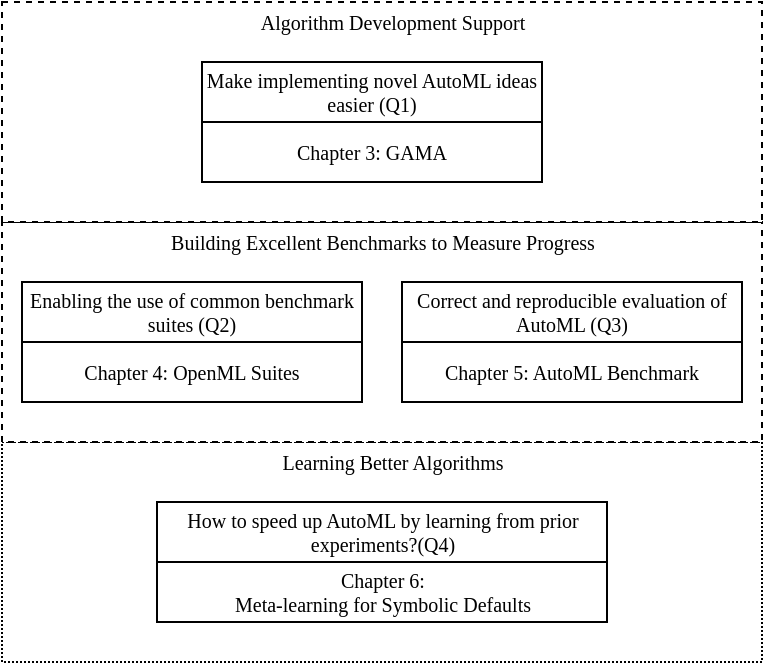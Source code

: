 <mxfile version="16.6.1" type="device"><diagram id="PEa8rcyoK7mUYpIoeXbP" name="Page-1"><mxGraphModel dx="1178" dy="446" grid="1" gridSize="10" guides="1" tooltips="1" connect="1" arrows="1" fold="1" page="1" pageScale="1" pageWidth="300" pageHeight="300" math="0" shadow="0"><root><mxCell id="0"/><mxCell id="1" parent="0"/><mxCell id="PIxxyMX5eKYasF9BkHcp-11" value="" style="rounded=0;whiteSpace=wrap;html=1;dashed=1;dashPattern=1 1;fontFamily=Verdana;fontSize=10;" parent="1" vertex="1"><mxGeometry x="30" y="220" width="380" height="110" as="geometry"/></mxCell><mxCell id="PIxxyMX5eKYasF9BkHcp-10" value="" style="rounded=0;whiteSpace=wrap;html=1;dashed=1;fontFamily=Verdana;fontSize=10;" parent="1" vertex="1"><mxGeometry x="30" y="110" width="380" height="110" as="geometry"/></mxCell><mxCell id="PIxxyMX5eKYasF9BkHcp-9" value="" style="rounded=0;whiteSpace=wrap;html=1;dashed=1;fontFamily=Verdana;fontSize=10;" parent="1" vertex="1"><mxGeometry x="30" width="380" height="110" as="geometry"/></mxCell><mxCell id="PIxxyMX5eKYasF9BkHcp-1" value="Make implementing novel AutoML ideas easier (Q1) " style="rounded=0;whiteSpace=wrap;html=1;fontFamily=Verdana;fontSize=10;" parent="1" vertex="1"><mxGeometry x="130" y="30" width="170" height="30" as="geometry"/></mxCell><mxCell id="PIxxyMX5eKYasF9BkHcp-2" value="Chapter 3: GAMA" style="rounded=0;whiteSpace=wrap;html=1;fontFamily=Verdana;fontSize=10;" parent="1" vertex="1"><mxGeometry x="130" y="60" width="170" height="30" as="geometry"/></mxCell><mxCell id="PIxxyMX5eKYasF9BkHcp-3" value="Enabling the use of common benchmark suites (Q2)" style="rounded=0;whiteSpace=wrap;html=1;fontFamily=Verdana;fontSize=10;" parent="1" vertex="1"><mxGeometry x="40" y="140" width="170" height="30" as="geometry"/></mxCell><mxCell id="PIxxyMX5eKYasF9BkHcp-4" value="Chapter 4: OpenML Suites" style="rounded=0;whiteSpace=wrap;html=1;fontFamily=Verdana;fontSize=10;" parent="1" vertex="1"><mxGeometry x="40" y="170" width="170" height="30" as="geometry"/></mxCell><mxCell id="PIxxyMX5eKYasF9BkHcp-5" value="Correct and reproducible evaluation of AutoML (Q3)" style="rounded=0;whiteSpace=wrap;html=1;fontFamily=Verdana;fontSize=10;" parent="1" vertex="1"><mxGeometry x="230" y="140" width="170" height="30" as="geometry"/></mxCell><mxCell id="PIxxyMX5eKYasF9BkHcp-6" value="Chapter 5: AutoML Benchmark" style="rounded=0;whiteSpace=wrap;html=1;fontFamily=Verdana;fontSize=10;" parent="1" vertex="1"><mxGeometry x="230" y="170" width="170" height="30" as="geometry"/></mxCell><mxCell id="PIxxyMX5eKYasF9BkHcp-7" value="Algorithm Development Support" style="text;html=1;align=center;verticalAlign=middle;resizable=0;points=[];autosize=1;strokeColor=none;fillColor=none;fontFamily=Verdana;fontSize=10;" parent="1" vertex="1"><mxGeometry x="130" width="190" height="20" as="geometry"/></mxCell><mxCell id="PIxxyMX5eKYasF9BkHcp-12" value="How to speed up AutoML by learning from prior experiments?(Q4)" style="rounded=0;whiteSpace=wrap;html=1;fontFamily=Verdana;fontSize=10;" parent="1" vertex="1"><mxGeometry x="107.5" y="250" width="225" height="30" as="geometry"/></mxCell><mxCell id="PIxxyMX5eKYasF9BkHcp-13" value="&lt;div style=&quot;font-size: 10px;&quot;&gt;Chapter 6: &lt;br style=&quot;font-size: 10px;&quot;&gt;&lt;/div&gt;&lt;div style=&quot;font-size: 10px;&quot;&gt;Meta-learning for Symbolic Defaults&lt;/div&gt;" style="rounded=0;whiteSpace=wrap;html=1;fontFamily=Verdana;fontSize=10;" parent="1" vertex="1"><mxGeometry x="107.5" y="280" width="225" height="30" as="geometry"/></mxCell><mxCell id="PIxxyMX5eKYasF9BkHcp-14" value="Building Excellent Benchmarks to Measure Progress" style="text;html=1;align=center;verticalAlign=middle;resizable=0;points=[];autosize=1;strokeColor=none;fillColor=none;fontFamily=Verdana;fontSize=10;" parent="1" vertex="1"><mxGeometry x="70" y="110" width="300" height="20" as="geometry"/></mxCell><mxCell id="PIxxyMX5eKYasF9BkHcp-15" value="Learning Better Algorithms" style="text;html=1;align=center;verticalAlign=middle;resizable=0;points=[];autosize=1;strokeColor=none;fillColor=none;fontFamily=Verdana;fontSize=10;" parent="1" vertex="1"><mxGeometry x="145" y="220" width="160" height="20" as="geometry"/></mxCell></root></mxGraphModel></diagram></mxfile>